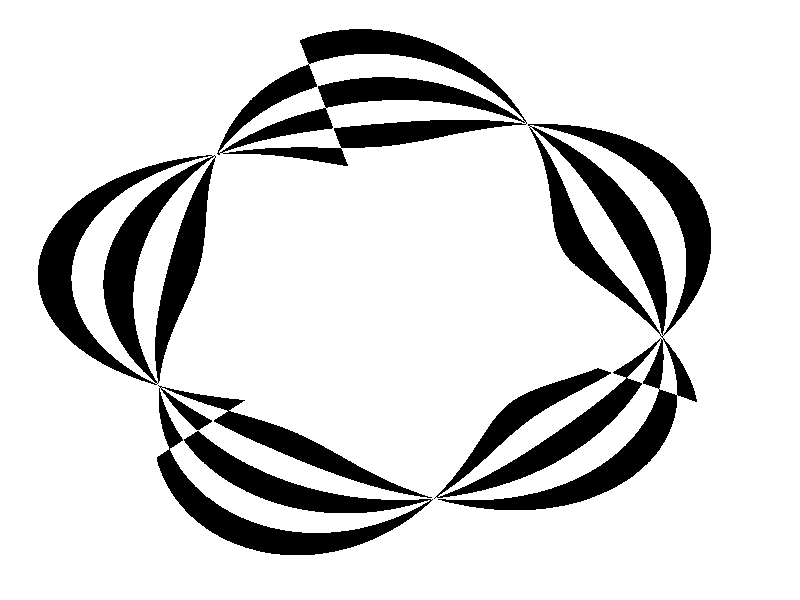 // Persistence Of Vision Ray Tracer Scene Description File
// -------------------------------------------------------
// File: @(#)parametric.pov
// Description: parametric object uv-mapping demonstration scene
// Features demonstrated: parametric object uv-mapping
// Creation Date: $ 14 Jun 2004, 16:21:30 $
// Last modified: $ 14 Jun 2004, 22:40:08 $
// Author: Wlodzimierz ABX Skiba
//
// @@ Parametric object already operates on uv coordinates but for 
// @@ some reason this space is not available for mapping textures on 
// @@ it. Here is comparision what uv_mapping gives for simple twisted tape.
// @@ NOTE: this feature is now included in POV-Ray 3.6
//
// -w320 -h240 +a0.3

#version 3.6;

#declare minor=3;
#declare major=9;
#declare rotor=5;
#declare Corner=(major*<1,1,0>)+minor;

parametric{
  function{sin(2*u)*(cos(rotor*u)*v+major)}
  function{cos(2*u)*(cos(rotor*u)*v+major)}
  function{sin(rotor*u)*v}
  <0,-minor><pi,minor>
  contained_by{box{-Corner Corner}}
  precompute 18,x,y,z
  uv_mapping
  pigment{checker rgb 0 rgb 1}
  translate 3*z*major
}

light_source{-9-9*z 1}
background{1}
camera{up y right x}

